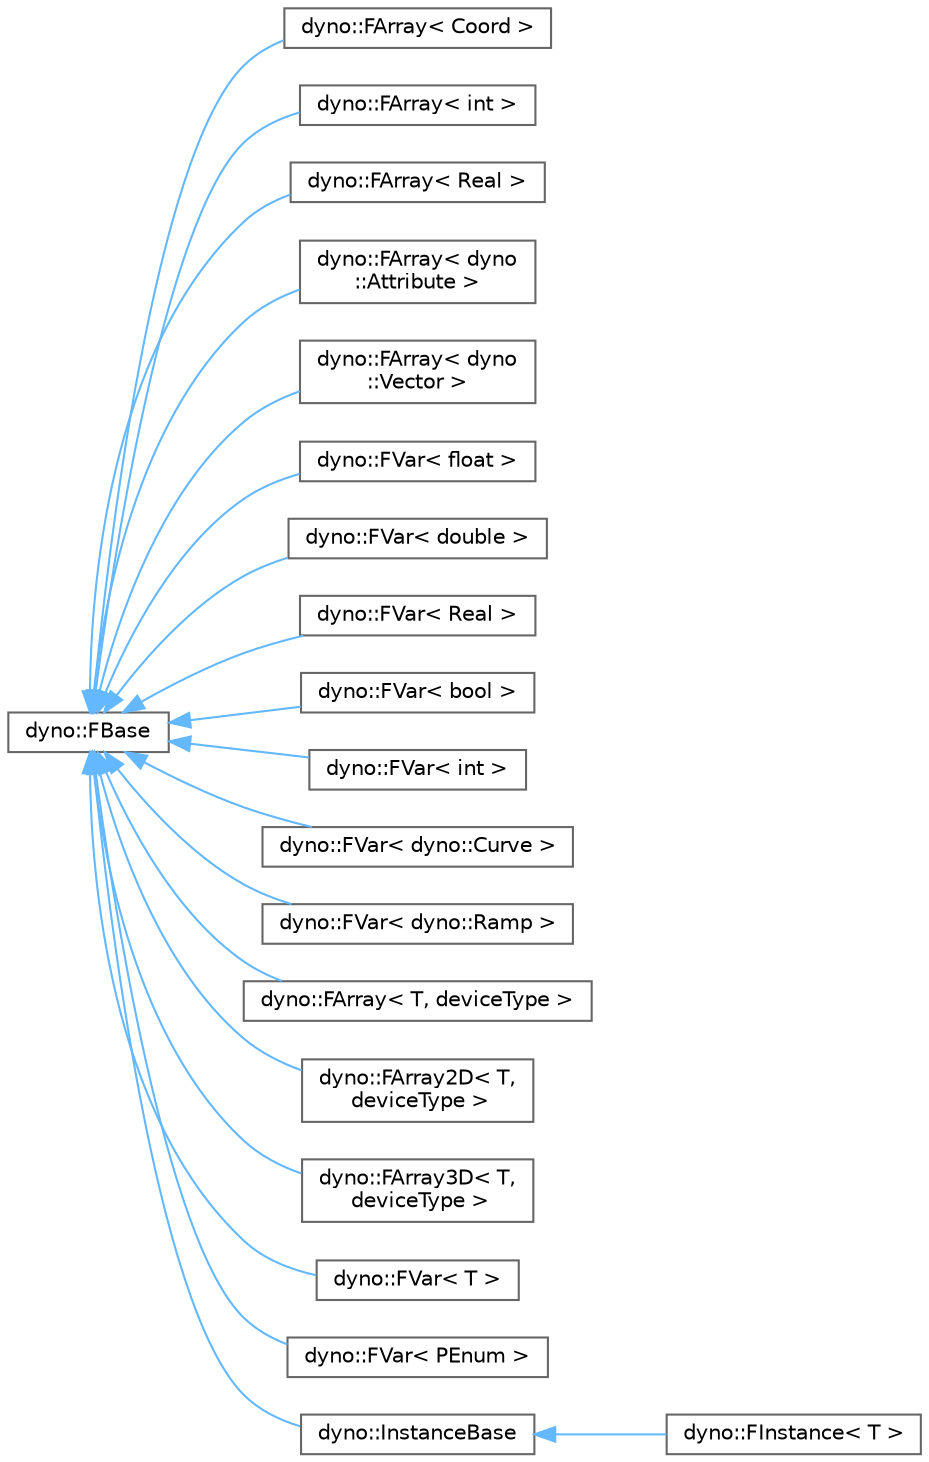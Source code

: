 digraph "Graphical Class Hierarchy"
{
 // LATEX_PDF_SIZE
  bgcolor="transparent";
  edge [fontname=Helvetica,fontsize=10,labelfontname=Helvetica,labelfontsize=10];
  node [fontname=Helvetica,fontsize=10,shape=box,height=0.2,width=0.4];
  rankdir="LR";
  Node0 [id="Node000000",label="dyno::FBase",height=0.2,width=0.4,color="grey40", fillcolor="white", style="filled",URL="$classdyno_1_1_f_base.html",tooltip=" "];
  Node0 -> Node1 [id="edge18_Node000000_Node000001",dir="back",color="steelblue1",style="solid",tooltip=" "];
  Node1 [id="Node000001",label="dyno::FArray\< Coord \>",height=0.2,width=0.4,color="grey40", fillcolor="white", style="filled",URL="$classdyno_1_1_f_array.html",tooltip=" "];
  Node0 -> Node2 [id="edge19_Node000000_Node000002",dir="back",color="steelblue1",style="solid",tooltip=" "];
  Node2 [id="Node000002",label="dyno::FArray\< int \>",height=0.2,width=0.4,color="grey40", fillcolor="white", style="filled",URL="$classdyno_1_1_f_array.html",tooltip=" "];
  Node0 -> Node3 [id="edge20_Node000000_Node000003",dir="back",color="steelblue1",style="solid",tooltip=" "];
  Node3 [id="Node000003",label="dyno::FArray\< Real \>",height=0.2,width=0.4,color="grey40", fillcolor="white", style="filled",URL="$classdyno_1_1_f_array.html",tooltip=" "];
  Node0 -> Node4 [id="edge21_Node000000_Node000004",dir="back",color="steelblue1",style="solid",tooltip=" "];
  Node4 [id="Node000004",label="dyno::FArray\< dyno\l::Attribute \>",height=0.2,width=0.4,color="grey40", fillcolor="white", style="filled",URL="$classdyno_1_1_f_array.html",tooltip=" "];
  Node0 -> Node5 [id="edge22_Node000000_Node000005",dir="back",color="steelblue1",style="solid",tooltip=" "];
  Node5 [id="Node000005",label="dyno::FArray\< dyno\l::Vector \>",height=0.2,width=0.4,color="grey40", fillcolor="white", style="filled",URL="$classdyno_1_1_f_array.html",tooltip=" "];
  Node0 -> Node6 [id="edge23_Node000000_Node000006",dir="back",color="steelblue1",style="solid",tooltip=" "];
  Node6 [id="Node000006",label="dyno::FVar\< float \>",height=0.2,width=0.4,color="grey40", fillcolor="white", style="filled",URL="$classdyno_1_1_f_var.html",tooltip=" "];
  Node0 -> Node7 [id="edge24_Node000000_Node000007",dir="back",color="steelblue1",style="solid",tooltip=" "];
  Node7 [id="Node000007",label="dyno::FVar\< double \>",height=0.2,width=0.4,color="grey40", fillcolor="white", style="filled",URL="$classdyno_1_1_f_var.html",tooltip=" "];
  Node0 -> Node8 [id="edge25_Node000000_Node000008",dir="back",color="steelblue1",style="solid",tooltip=" "];
  Node8 [id="Node000008",label="dyno::FVar\< Real \>",height=0.2,width=0.4,color="grey40", fillcolor="white", style="filled",URL="$classdyno_1_1_f_var.html",tooltip=" "];
  Node0 -> Node9 [id="edge26_Node000000_Node000009",dir="back",color="steelblue1",style="solid",tooltip=" "];
  Node9 [id="Node000009",label="dyno::FVar\< bool \>",height=0.2,width=0.4,color="grey40", fillcolor="white", style="filled",URL="$classdyno_1_1_f_var.html",tooltip=" "];
  Node0 -> Node10 [id="edge27_Node000000_Node000010",dir="back",color="steelblue1",style="solid",tooltip=" "];
  Node10 [id="Node000010",label="dyno::FVar\< int \>",height=0.2,width=0.4,color="grey40", fillcolor="white", style="filled",URL="$classdyno_1_1_f_var.html",tooltip=" "];
  Node0 -> Node11 [id="edge28_Node000000_Node000011",dir="back",color="steelblue1",style="solid",tooltip=" "];
  Node11 [id="Node000011",label="dyno::FVar\< dyno::Curve \>",height=0.2,width=0.4,color="grey40", fillcolor="white", style="filled",URL="$classdyno_1_1_f_var.html",tooltip=" "];
  Node0 -> Node12 [id="edge29_Node000000_Node000012",dir="back",color="steelblue1",style="solid",tooltip=" "];
  Node12 [id="Node000012",label="dyno::FVar\< dyno::Ramp \>",height=0.2,width=0.4,color="grey40", fillcolor="white", style="filled",URL="$classdyno_1_1_f_var.html",tooltip=" "];
  Node0 -> Node13 [id="edge30_Node000000_Node000013",dir="back",color="steelblue1",style="solid",tooltip=" "];
  Node13 [id="Node000013",label="dyno::FArray\< T, deviceType \>",height=0.2,width=0.4,color="grey40", fillcolor="white", style="filled",URL="$classdyno_1_1_f_array.html",tooltip=" "];
  Node0 -> Node14 [id="edge31_Node000000_Node000014",dir="back",color="steelblue1",style="solid",tooltip=" "];
  Node14 [id="Node000014",label="dyno::FArray2D\< T,\l deviceType \>",height=0.2,width=0.4,color="grey40", fillcolor="white", style="filled",URL="$classdyno_1_1_f_array2_d.html",tooltip=" "];
  Node0 -> Node15 [id="edge32_Node000000_Node000015",dir="back",color="steelblue1",style="solid",tooltip=" "];
  Node15 [id="Node000015",label="dyno::FArray3D\< T,\l deviceType \>",height=0.2,width=0.4,color="grey40", fillcolor="white", style="filled",URL="$classdyno_1_1_f_array3_d.html",tooltip=" "];
  Node0 -> Node16 [id="edge33_Node000000_Node000016",dir="back",color="steelblue1",style="solid",tooltip=" "];
  Node16 [id="Node000016",label="dyno::FVar\< T \>",height=0.2,width=0.4,color="grey40", fillcolor="white", style="filled",URL="$classdyno_1_1_f_var.html",tooltip=" "];
  Node0 -> Node17 [id="edge34_Node000000_Node000017",dir="back",color="steelblue1",style="solid",tooltip=" "];
  Node17 [id="Node000017",label="dyno::FVar\< PEnum \>",height=0.2,width=0.4,color="grey40", fillcolor="white", style="filled",URL="$classdyno_1_1_f_var_3_01_p_enum_01_4.html",tooltip="Specialization for the field type of PEnum."];
  Node0 -> Node18 [id="edge35_Node000000_Node000018",dir="back",color="steelblue1",style="solid",tooltip=" "];
  Node18 [id="Node000018",label="dyno::InstanceBase",height=0.2,width=0.4,color="grey40", fillcolor="white", style="filled",URL="$classdyno_1_1_instance_base.html",tooltip=" "];
  Node18 -> Node19 [id="edge36_Node000018_Node000019",dir="back",color="steelblue1",style="solid",tooltip=" "];
  Node19 [id="Node000019",label="dyno::FInstance\< T \>",height=0.2,width=0.4,color="grey40", fillcolor="white", style="filled",URL="$classdyno_1_1_f_instance.html",tooltip="Pointer of objects."];
}
